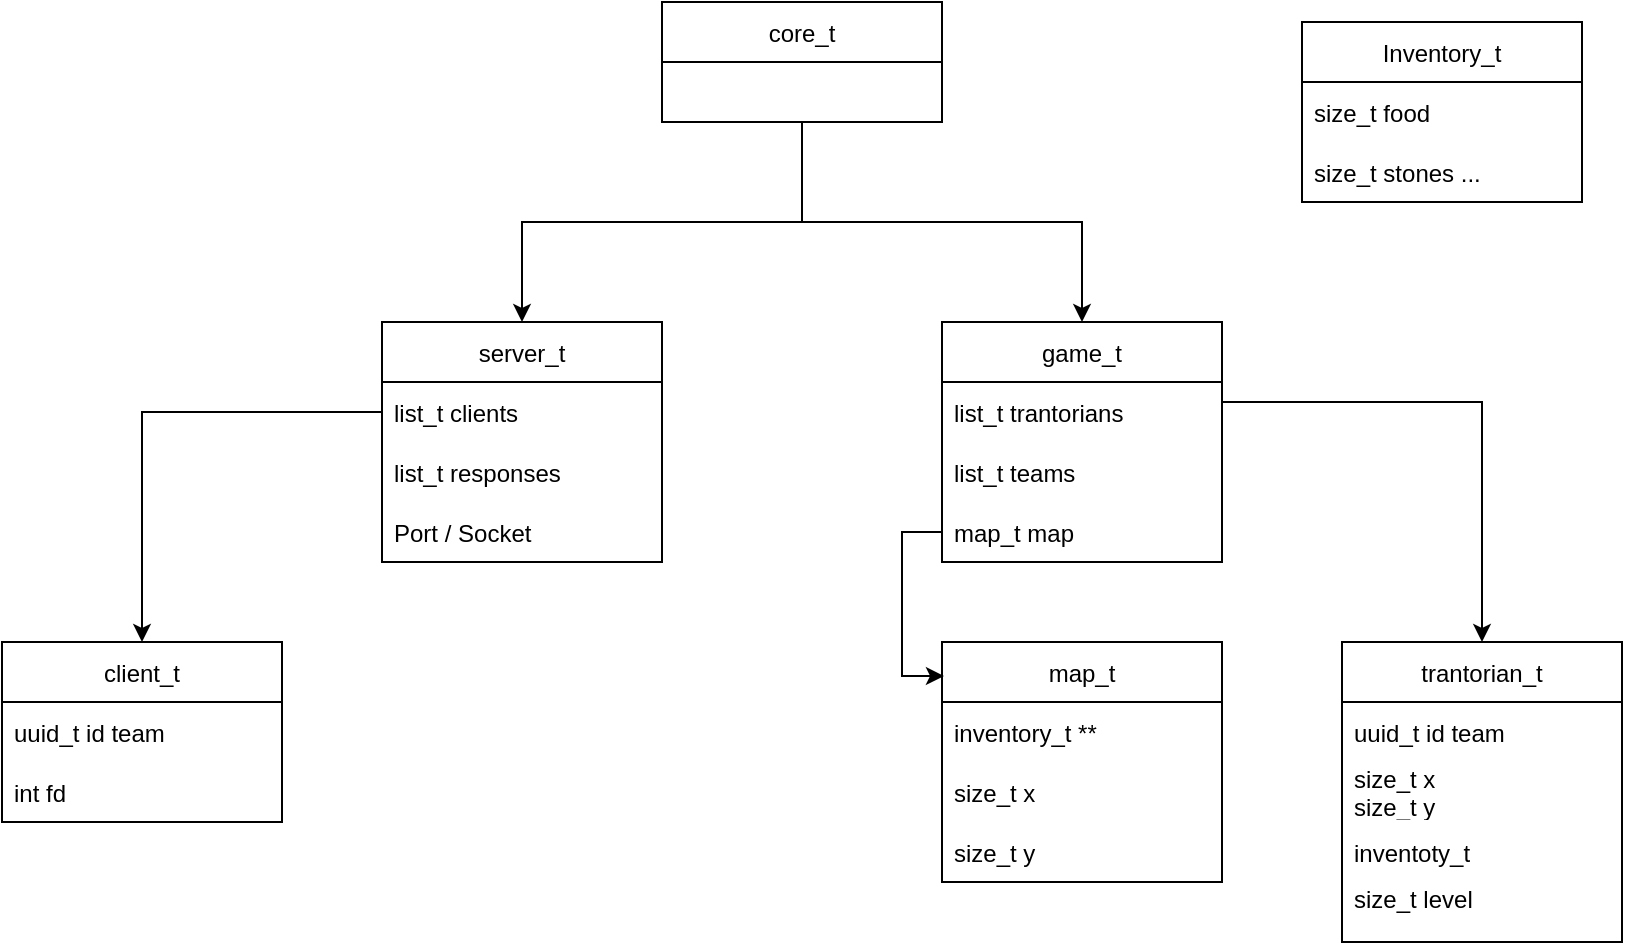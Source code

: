 <mxfile>
    <diagram id="HSWYxl3Flshqz_Sw4w4I" name="Page-1">
        <mxGraphModel dx="1940" dy="558" grid="1" gridSize="10" guides="1" tooltips="1" connect="1" arrows="1" fold="1" page="1" pageScale="1" pageWidth="827" pageHeight="1169" math="0" shadow="0">
            <root>
                <mxCell id="0"/>
                <mxCell id="1" parent="0"/>
                <mxCell id="GMwpYPYd9uoxy1l6iZYD-17" style="edgeStyle=orthogonalEdgeStyle;rounded=0;orthogonalLoop=1;jettySize=auto;html=1;entryX=0.5;entryY=0;entryDx=0;entryDy=0;" parent="1" source="GMwpYPYd9uoxy1l6iZYD-1" target="GMwpYPYd9uoxy1l6iZYD-12" edge="1">
                    <mxGeometry relative="1" as="geometry"/>
                </mxCell>
                <mxCell id="GMwpYPYd9uoxy1l6iZYD-18" style="edgeStyle=orthogonalEdgeStyle;rounded=0;orthogonalLoop=1;jettySize=auto;html=1;" parent="1" source="GMwpYPYd9uoxy1l6iZYD-1" target="GMwpYPYd9uoxy1l6iZYD-7" edge="1">
                    <mxGeometry relative="1" as="geometry"/>
                </mxCell>
                <mxCell id="GMwpYPYd9uoxy1l6iZYD-1" value="core_t" style="swimlane;fontStyle=0;childLayout=stackLayout;horizontal=1;startSize=30;horizontalStack=0;resizeParent=1;resizeParentMax=0;resizeLast=0;collapsible=1;marginBottom=0;" parent="1" vertex="1">
                    <mxGeometry x="300" y="80" width="140" height="60" as="geometry"/>
                </mxCell>
                <mxCell id="GMwpYPYd9uoxy1l6iZYD-7" value="server_t" style="swimlane;fontStyle=0;childLayout=stackLayout;horizontal=1;startSize=30;horizontalStack=0;resizeParent=1;resizeParentMax=0;resizeLast=0;collapsible=1;marginBottom=0;" parent="1" vertex="1">
                    <mxGeometry x="160" y="240" width="140" height="120" as="geometry"/>
                </mxCell>
                <mxCell id="GMwpYPYd9uoxy1l6iZYD-8" value="list_t clients" style="text;strokeColor=none;fillColor=none;align=left;verticalAlign=middle;spacingLeft=4;spacingRight=4;overflow=hidden;points=[[0,0.5],[1,0.5]];portConstraint=eastwest;rotatable=0;" parent="GMwpYPYd9uoxy1l6iZYD-7" vertex="1">
                    <mxGeometry y="30" width="140" height="30" as="geometry"/>
                </mxCell>
                <mxCell id="GMwpYPYd9uoxy1l6iZYD-9" value="list_t responses" style="text;strokeColor=none;fillColor=none;align=left;verticalAlign=middle;spacingLeft=4;spacingRight=4;overflow=hidden;points=[[0,0.5],[1,0.5]];portConstraint=eastwest;rotatable=0;" parent="GMwpYPYd9uoxy1l6iZYD-7" vertex="1">
                    <mxGeometry y="60" width="140" height="30" as="geometry"/>
                </mxCell>
                <mxCell id="GMwpYPYd9uoxy1l6iZYD-10" value="Port / Socket" style="text;strokeColor=none;fillColor=none;align=left;verticalAlign=middle;spacingLeft=4;spacingRight=4;overflow=hidden;points=[[0,0.5],[1,0.5]];portConstraint=eastwest;rotatable=0;" parent="GMwpYPYd9uoxy1l6iZYD-7" vertex="1">
                    <mxGeometry y="90" width="140" height="30" as="geometry"/>
                </mxCell>
                <mxCell id="GMwpYPYd9uoxy1l6iZYD-12" value="game_t" style="swimlane;fontStyle=0;childLayout=stackLayout;horizontal=1;startSize=30;horizontalStack=0;resizeParent=1;resizeParentMax=0;resizeLast=0;collapsible=1;marginBottom=0;" parent="1" vertex="1">
                    <mxGeometry x="440" y="240" width="140" height="120" as="geometry"/>
                </mxCell>
                <mxCell id="GMwpYPYd9uoxy1l6iZYD-13" value="list_t trantorians" style="text;strokeColor=none;fillColor=none;align=left;verticalAlign=middle;spacingLeft=4;spacingRight=4;overflow=hidden;points=[[0,0.5],[1,0.5]];portConstraint=eastwest;rotatable=0;" parent="GMwpYPYd9uoxy1l6iZYD-12" vertex="1">
                    <mxGeometry y="30" width="140" height="30" as="geometry"/>
                </mxCell>
                <mxCell id="3" value="list_t teams" style="text;strokeColor=none;fillColor=none;align=left;verticalAlign=middle;spacingLeft=4;spacingRight=4;overflow=hidden;points=[[0,0.5],[1,0.5]];portConstraint=eastwest;rotatable=0;" vertex="1" parent="GMwpYPYd9uoxy1l6iZYD-12">
                    <mxGeometry y="60" width="140" height="30" as="geometry"/>
                </mxCell>
                <mxCell id="GMwpYPYd9uoxy1l6iZYD-14" value="map_t map" style="text;strokeColor=none;fillColor=none;align=left;verticalAlign=middle;spacingLeft=4;spacingRight=4;overflow=hidden;points=[[0,0.5],[1,0.5]];portConstraint=eastwest;rotatable=0;" parent="GMwpYPYd9uoxy1l6iZYD-12" vertex="1">
                    <mxGeometry y="90" width="140" height="30" as="geometry"/>
                </mxCell>
                <mxCell id="GMwpYPYd9uoxy1l6iZYD-20" value="client_t" style="swimlane;fontStyle=0;childLayout=stackLayout;horizontal=1;startSize=30;horizontalStack=0;resizeParent=1;resizeParentMax=0;resizeLast=0;collapsible=1;marginBottom=0;" parent="1" vertex="1">
                    <mxGeometry x="-30" y="400" width="140" height="90" as="geometry"/>
                </mxCell>
                <mxCell id="GMwpYPYd9uoxy1l6iZYD-21" value="uuid_t id team" style="text;strokeColor=none;fillColor=none;align=left;verticalAlign=middle;spacingLeft=4;spacingRight=4;overflow=hidden;points=[[0,0.5],[1,0.5]];portConstraint=eastwest;rotatable=0;" parent="GMwpYPYd9uoxy1l6iZYD-20" vertex="1">
                    <mxGeometry y="30" width="140" height="30" as="geometry"/>
                </mxCell>
                <mxCell id="GMwpYPYd9uoxy1l6iZYD-22" value="int fd" style="text;strokeColor=none;fillColor=none;align=left;verticalAlign=middle;spacingLeft=4;spacingRight=4;overflow=hidden;points=[[0,0.5],[1,0.5]];portConstraint=eastwest;rotatable=0;" parent="GMwpYPYd9uoxy1l6iZYD-20" vertex="1">
                    <mxGeometry y="60" width="140" height="30" as="geometry"/>
                </mxCell>
                <mxCell id="GMwpYPYd9uoxy1l6iZYD-25" style="edgeStyle=orthogonalEdgeStyle;rounded=0;orthogonalLoop=1;jettySize=auto;html=1;exitX=1;exitY=0.5;exitDx=0;exitDy=0;" parent="1" source="GMwpYPYd9uoxy1l6iZYD-13" target="GMwpYPYd9uoxy1l6iZYD-26" edge="1">
                    <mxGeometry relative="1" as="geometry">
                        <mxPoint x="730" y="350" as="targetPoint"/>
                        <Array as="points">
                            <mxPoint x="580" y="280"/>
                            <mxPoint x="710" y="280"/>
                        </Array>
                    </mxGeometry>
                </mxCell>
                <mxCell id="GMwpYPYd9uoxy1l6iZYD-26" value="trantorian_t" style="swimlane;fontStyle=0;childLayout=stackLayout;horizontal=1;startSize=30;horizontalStack=0;resizeParent=1;resizeParentMax=0;resizeLast=0;collapsible=1;marginBottom=0;" parent="1" vertex="1">
                    <mxGeometry x="640" y="400" width="140" height="150" as="geometry"/>
                </mxCell>
                <mxCell id="GMwpYPYd9uoxy1l6iZYD-27" value="uuid_t id team" style="text;strokeColor=none;fillColor=none;align=left;verticalAlign=middle;spacingLeft=4;spacingRight=4;overflow=hidden;points=[[0,0.5],[1,0.5]];portConstraint=eastwest;rotatable=0;" parent="GMwpYPYd9uoxy1l6iZYD-26" vertex="1">
                    <mxGeometry y="30" width="140" height="30" as="geometry"/>
                </mxCell>
                <mxCell id="GMwpYPYd9uoxy1l6iZYD-28" value="size_t x&#10;size_t y&#10;" style="text;strokeColor=none;fillColor=none;align=left;verticalAlign=middle;spacingLeft=4;spacingRight=4;overflow=hidden;points=[[0,0.5],[1,0.5]];portConstraint=eastwest;rotatable=0;" parent="GMwpYPYd9uoxy1l6iZYD-26" vertex="1">
                    <mxGeometry y="60" width="140" height="30" as="geometry"/>
                </mxCell>
                <mxCell id="GMwpYPYd9uoxy1l6iZYD-29" value="inventoty_t" style="text;strokeColor=none;fillColor=none;align=left;verticalAlign=middle;spacingLeft=4;spacingRight=4;overflow=hidden;points=[[0,0.5],[1,0.5]];portConstraint=eastwest;rotatable=0;" parent="GMwpYPYd9uoxy1l6iZYD-26" vertex="1">
                    <mxGeometry y="90" width="140" height="30" as="geometry"/>
                </mxCell>
                <mxCell id="GMwpYPYd9uoxy1l6iZYD-52" value="size_t level&#10;" style="text;strokeColor=none;fillColor=none;align=left;verticalAlign=middle;spacingLeft=4;spacingRight=4;overflow=hidden;points=[[0,0.5],[1,0.5]];portConstraint=eastwest;rotatable=0;" parent="GMwpYPYd9uoxy1l6iZYD-26" vertex="1">
                    <mxGeometry y="120" width="140" height="30" as="geometry"/>
                </mxCell>
                <mxCell id="GMwpYPYd9uoxy1l6iZYD-31" value="map_t" style="swimlane;fontStyle=0;childLayout=stackLayout;horizontal=1;startSize=30;horizontalStack=0;resizeParent=1;resizeParentMax=0;resizeLast=0;collapsible=1;marginBottom=0;" parent="1" vertex="1">
                    <mxGeometry x="440" y="400" width="140" height="120" as="geometry"/>
                </mxCell>
                <mxCell id="GMwpYPYd9uoxy1l6iZYD-32" value="inventory_t **" style="text;strokeColor=none;fillColor=none;align=left;verticalAlign=middle;spacingLeft=4;spacingRight=4;overflow=hidden;points=[[0,0.5],[1,0.5]];portConstraint=eastwest;rotatable=0;" parent="GMwpYPYd9uoxy1l6iZYD-31" vertex="1">
                    <mxGeometry y="30" width="140" height="30" as="geometry"/>
                </mxCell>
                <mxCell id="GMwpYPYd9uoxy1l6iZYD-33" value="size_t x" style="text;strokeColor=none;fillColor=none;align=left;verticalAlign=middle;spacingLeft=4;spacingRight=4;overflow=hidden;points=[[0,0.5],[1,0.5]];portConstraint=eastwest;rotatable=0;" parent="GMwpYPYd9uoxy1l6iZYD-31" vertex="1">
                    <mxGeometry y="60" width="140" height="30" as="geometry"/>
                </mxCell>
                <mxCell id="GMwpYPYd9uoxy1l6iZYD-34" value="size_t y" style="text;strokeColor=none;fillColor=none;align=left;verticalAlign=middle;spacingLeft=4;spacingRight=4;overflow=hidden;points=[[0,0.5],[1,0.5]];portConstraint=eastwest;rotatable=0;" parent="GMwpYPYd9uoxy1l6iZYD-31" vertex="1">
                    <mxGeometry y="90" width="140" height="30" as="geometry"/>
                </mxCell>
                <mxCell id="GMwpYPYd9uoxy1l6iZYD-35" style="edgeStyle=orthogonalEdgeStyle;rounded=0;orthogonalLoop=1;jettySize=auto;html=1;entryX=0.007;entryY=0.142;entryDx=0;entryDy=0;entryPerimeter=0;" parent="1" source="GMwpYPYd9uoxy1l6iZYD-14" target="GMwpYPYd9uoxy1l6iZYD-31" edge="1">
                    <mxGeometry relative="1" as="geometry"/>
                </mxCell>
                <mxCell id="GMwpYPYd9uoxy1l6iZYD-36" style="edgeStyle=orthogonalEdgeStyle;rounded=0;orthogonalLoop=1;jettySize=auto;html=1;entryX=0.5;entryY=0;entryDx=0;entryDy=0;" parent="1" source="GMwpYPYd9uoxy1l6iZYD-8" target="GMwpYPYd9uoxy1l6iZYD-20" edge="1">
                    <mxGeometry relative="1" as="geometry">
                        <mxPoint x="110" y="325" as="targetPoint"/>
                    </mxGeometry>
                </mxCell>
                <mxCell id="GMwpYPYd9uoxy1l6iZYD-54" value="Inventory_t" style="swimlane;fontStyle=0;childLayout=stackLayout;horizontal=1;startSize=30;horizontalStack=0;resizeParent=1;resizeParentMax=0;resizeLast=0;collapsible=1;marginBottom=0;" parent="1" vertex="1">
                    <mxGeometry x="620" y="90" width="140" height="90" as="geometry"/>
                </mxCell>
                <mxCell id="GMwpYPYd9uoxy1l6iZYD-55" value="size_t food" style="text;strokeColor=none;fillColor=none;align=left;verticalAlign=middle;spacingLeft=4;spacingRight=4;overflow=hidden;points=[[0,0.5],[1,0.5]];portConstraint=eastwest;rotatable=0;" parent="GMwpYPYd9uoxy1l6iZYD-54" vertex="1">
                    <mxGeometry y="30" width="140" height="30" as="geometry"/>
                </mxCell>
                <mxCell id="GMwpYPYd9uoxy1l6iZYD-56" value="size_t stones ..." style="text;strokeColor=none;fillColor=none;align=left;verticalAlign=middle;spacingLeft=4;spacingRight=4;overflow=hidden;points=[[0,0.5],[1,0.5]];portConstraint=eastwest;rotatable=0;" parent="GMwpYPYd9uoxy1l6iZYD-54" vertex="1">
                    <mxGeometry y="60" width="140" height="30" as="geometry"/>
                </mxCell>
            </root>
        </mxGraphModel>
    </diagram>
</mxfile>
